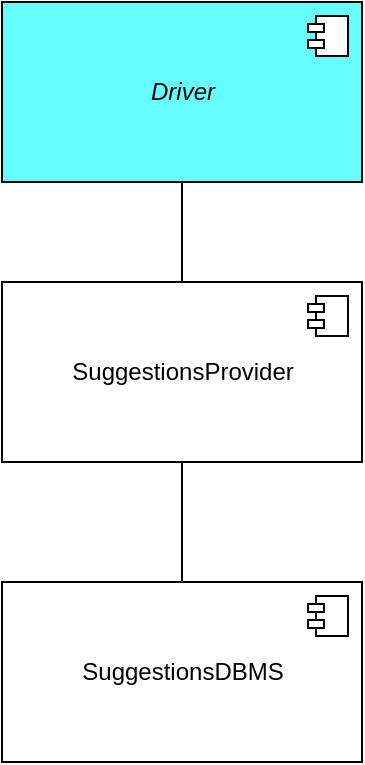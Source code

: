<mxfile version="20.6.2" type="device"><diagram id="G7vk7usutXdiUQjV_nEe" name="Pagina-1"><mxGraphModel dx="1038" dy="528" grid="1" gridSize="10" guides="1" tooltips="1" connect="1" arrows="1" fold="1" page="1" pageScale="1" pageWidth="827" pageHeight="1169" math="0" shadow="0"><root><mxCell id="0"/><mxCell id="1" parent="0"/><mxCell id="wcfYK5Y-WvGtdQcVuEQt-10" value="" style="edgeStyle=orthogonalEdgeStyle;rounded=0;orthogonalLoop=1;jettySize=auto;html=1;endArrow=none;endFill=0;" edge="1" parent="1" source="wcfYK5Y-WvGtdQcVuEQt-4" target="wcfYK5Y-WvGtdQcVuEQt-6"><mxGeometry relative="1" as="geometry"/></mxCell><mxCell id="wcfYK5Y-WvGtdQcVuEQt-4" value="&lt;div&gt;SuggestionsDBMS&lt;/div&gt;" style="html=1;dropTarget=0;" vertex="1" parent="1"><mxGeometry x="320" y="390" width="180" height="90" as="geometry"/></mxCell><mxCell id="wcfYK5Y-WvGtdQcVuEQt-5" value="" style="shape=module;jettyWidth=8;jettyHeight=4;" vertex="1" parent="wcfYK5Y-WvGtdQcVuEQt-4"><mxGeometry x="1" width="20" height="20" relative="1" as="geometry"><mxPoint x="-27" y="7" as="offset"/></mxGeometry></mxCell><mxCell id="wcfYK5Y-WvGtdQcVuEQt-15" style="edgeStyle=orthogonalEdgeStyle;rounded=0;orthogonalLoop=1;jettySize=auto;html=1;exitX=0.5;exitY=0;exitDx=0;exitDy=0;endArrow=none;endFill=0;" edge="1" parent="1" source="wcfYK5Y-WvGtdQcVuEQt-6" target="wcfYK5Y-WvGtdQcVuEQt-12"><mxGeometry relative="1" as="geometry"/></mxCell><mxCell id="wcfYK5Y-WvGtdQcVuEQt-6" value="&lt;div&gt;SuggestionsProvider&lt;/div&gt;" style="html=1;dropTarget=0;" vertex="1" parent="1"><mxGeometry x="320" y="240" width="180" height="90" as="geometry"/></mxCell><mxCell id="wcfYK5Y-WvGtdQcVuEQt-7" value="" style="shape=module;jettyWidth=8;jettyHeight=4;" vertex="1" parent="wcfYK5Y-WvGtdQcVuEQt-6"><mxGeometry x="1" width="20" height="20" relative="1" as="geometry"><mxPoint x="-27" y="7" as="offset"/></mxGeometry></mxCell><mxCell id="wcfYK5Y-WvGtdQcVuEQt-12" value="&lt;i&gt;Driver&lt;/i&gt;" style="html=1;dropTarget=0;fillColor=#66FFFF;" vertex="1" parent="1"><mxGeometry x="320" y="100" width="180" height="90" as="geometry"/></mxCell><mxCell id="wcfYK5Y-WvGtdQcVuEQt-13" value="" style="shape=module;jettyWidth=8;jettyHeight=4;" vertex="1" parent="wcfYK5Y-WvGtdQcVuEQt-12"><mxGeometry x="1" width="20" height="20" relative="1" as="geometry"><mxPoint x="-27" y="7" as="offset"/></mxGeometry></mxCell></root></mxGraphModel></diagram></mxfile>